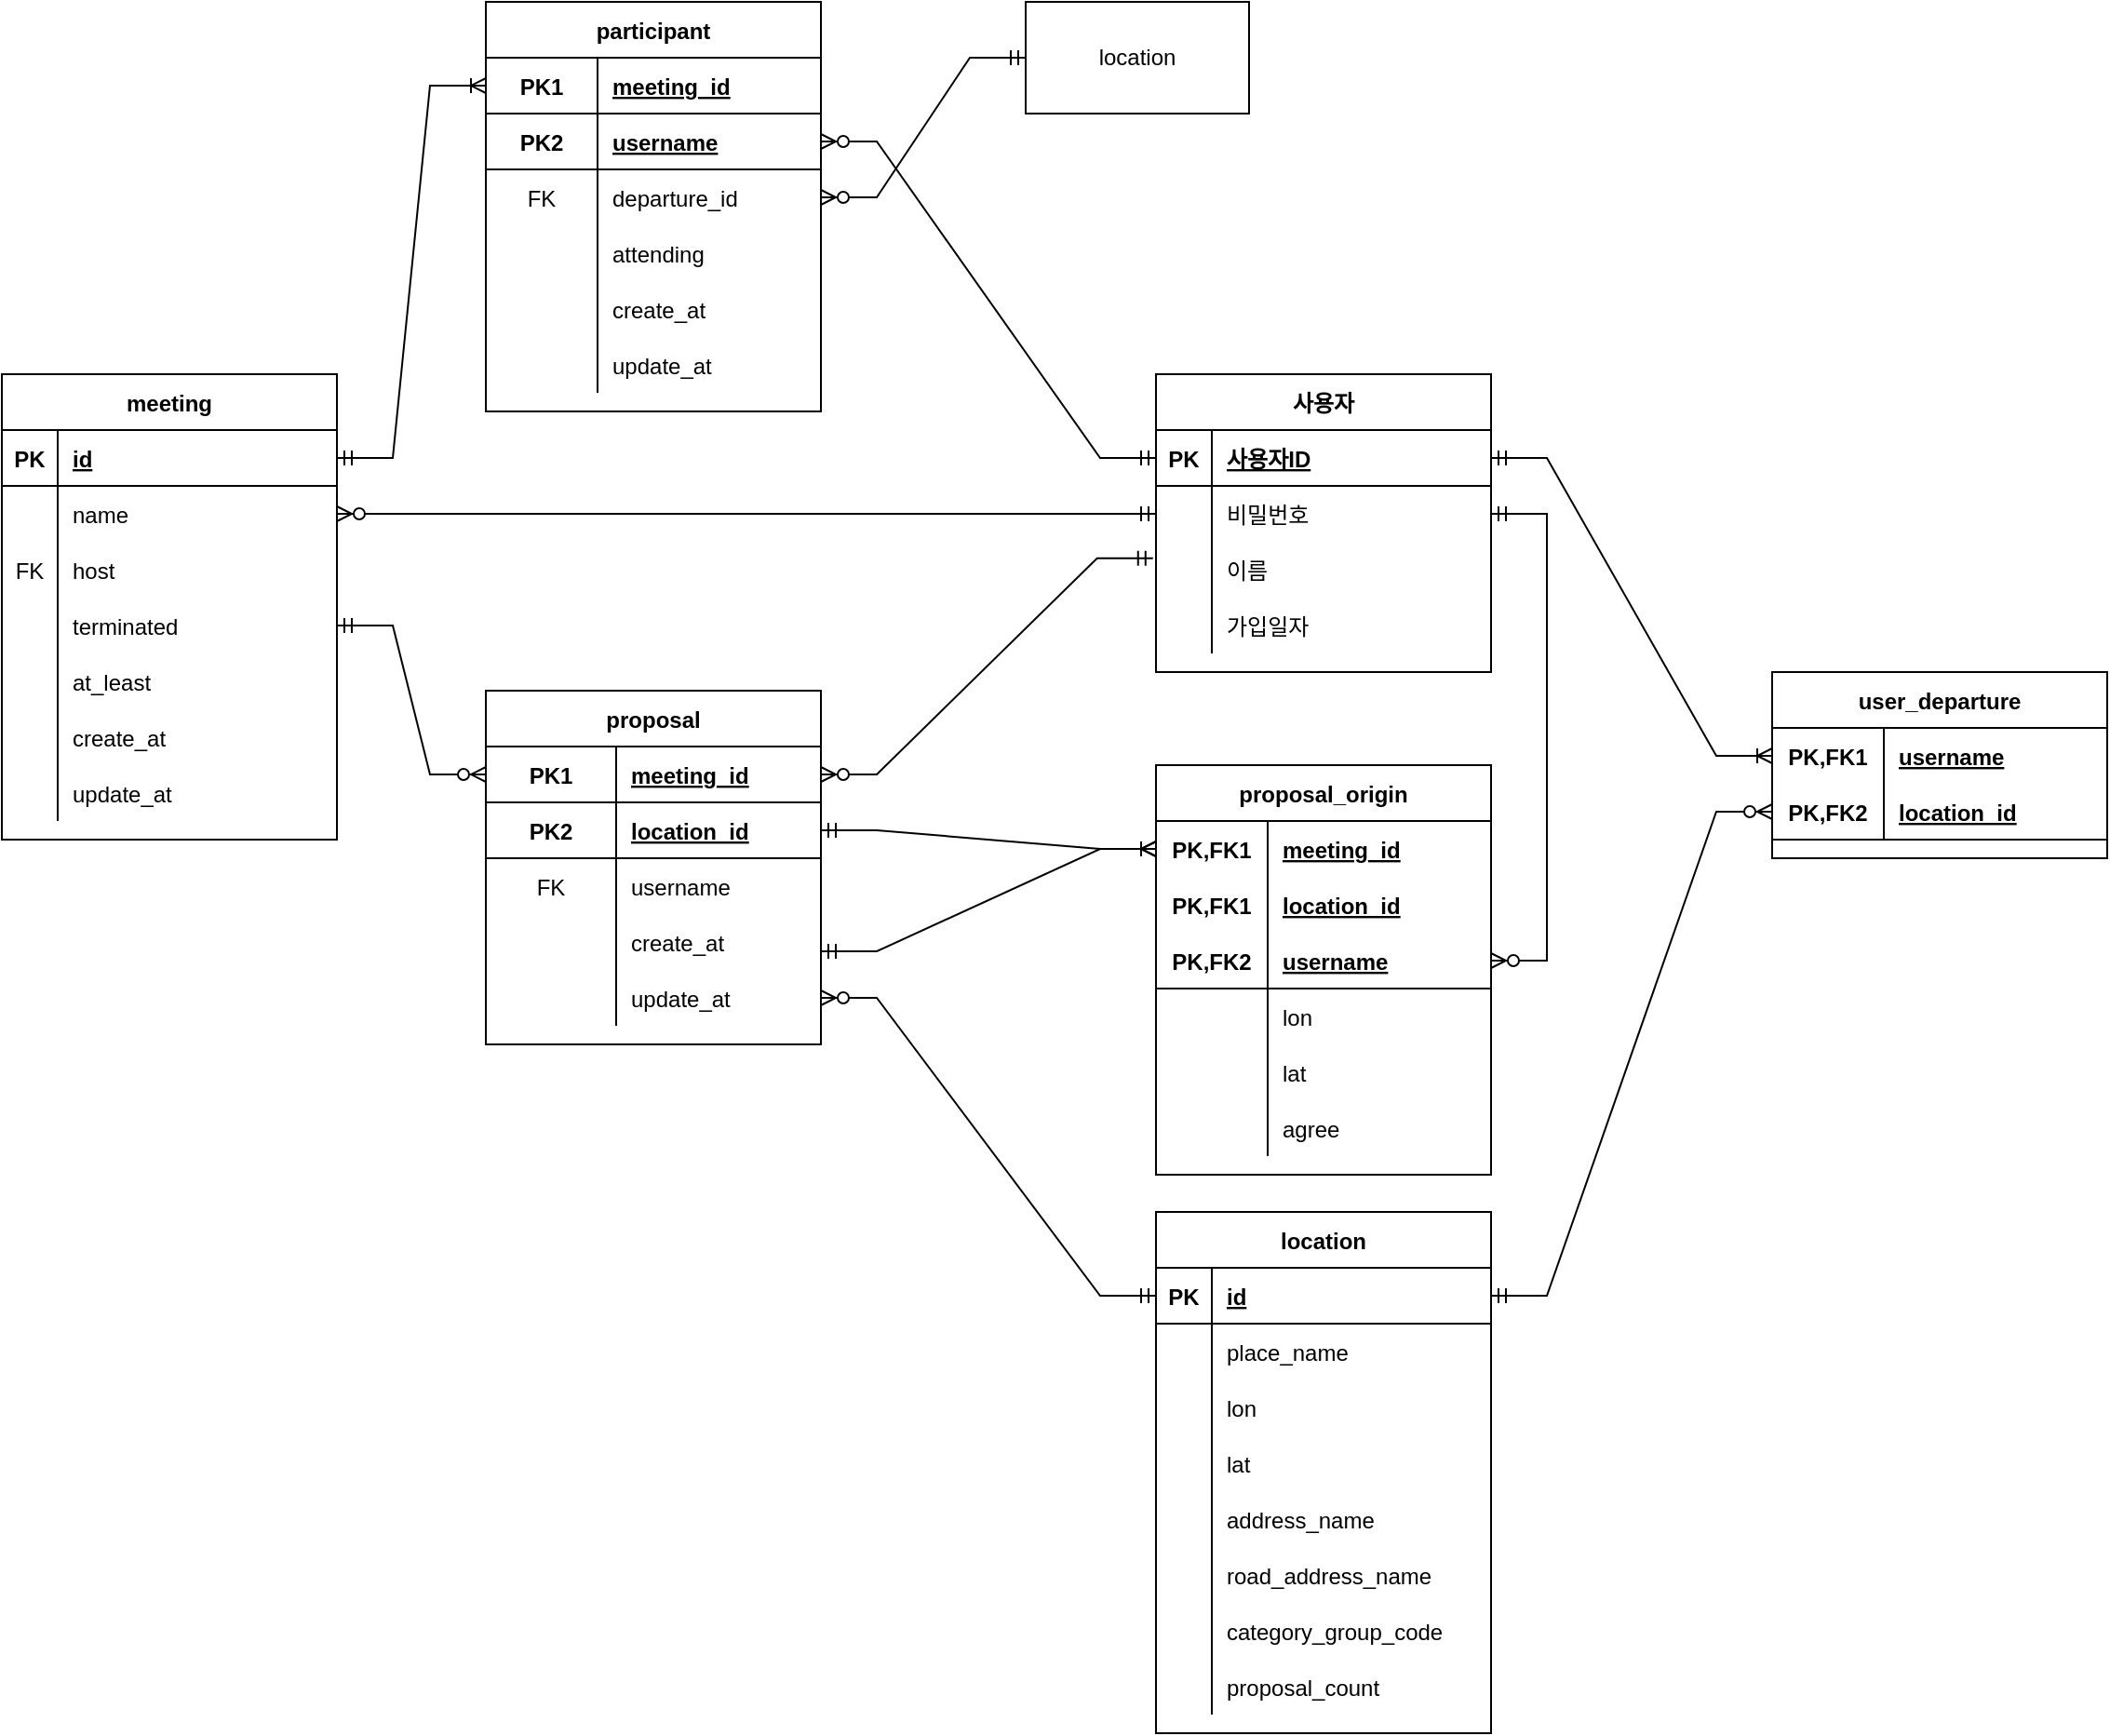 <mxfile version="16.5.6" type="device"><diagram id="an6seOSO3NZaskOPtIO9" name="Page-1"><mxGraphModel dx="566" dy="890" grid="1" gridSize="10" guides="1" tooltips="1" connect="1" arrows="1" fold="1" page="1" pageScale="1" pageWidth="827" pageHeight="1169" math="0" shadow="0"><root><mxCell id="0"/><mxCell id="1" parent="0"/><mxCell id="ISwX3ju7IgSm2Zj2XK9--17" value="meeting" style="shape=table;startSize=30;container=1;collapsible=1;childLayout=tableLayout;fixedRows=1;rowLines=0;fontStyle=1;align=center;resizeLast=1;" parent="1" vertex="1"><mxGeometry x="290" y="254" width="180" height="250" as="geometry"/></mxCell><mxCell id="ISwX3ju7IgSm2Zj2XK9--18" value="" style="shape=partialRectangle;collapsible=0;dropTarget=0;pointerEvents=0;fillColor=none;top=0;left=0;bottom=1;right=0;points=[[0,0.5],[1,0.5]];portConstraint=eastwest;" parent="ISwX3ju7IgSm2Zj2XK9--17" vertex="1"><mxGeometry y="30" width="180" height="30" as="geometry"/></mxCell><mxCell id="ISwX3ju7IgSm2Zj2XK9--19" value="PK" style="shape=partialRectangle;connectable=0;fillColor=none;top=0;left=0;bottom=0;right=0;fontStyle=1;overflow=hidden;" parent="ISwX3ju7IgSm2Zj2XK9--18" vertex="1"><mxGeometry width="30" height="30" as="geometry"><mxRectangle width="30" height="30" as="alternateBounds"/></mxGeometry></mxCell><mxCell id="ISwX3ju7IgSm2Zj2XK9--20" value="id" style="shape=partialRectangle;connectable=0;fillColor=none;top=0;left=0;bottom=0;right=0;align=left;spacingLeft=6;fontStyle=5;overflow=hidden;" parent="ISwX3ju7IgSm2Zj2XK9--18" vertex="1"><mxGeometry x="30" width="150" height="30" as="geometry"><mxRectangle width="150" height="30" as="alternateBounds"/></mxGeometry></mxCell><mxCell id="ISwX3ju7IgSm2Zj2XK9--21" value="" style="shape=partialRectangle;collapsible=0;dropTarget=0;pointerEvents=0;fillColor=none;top=0;left=0;bottom=0;right=0;points=[[0,0.5],[1,0.5]];portConstraint=eastwest;" parent="ISwX3ju7IgSm2Zj2XK9--17" vertex="1"><mxGeometry y="60" width="180" height="30" as="geometry"/></mxCell><mxCell id="ISwX3ju7IgSm2Zj2XK9--22" value="" style="shape=partialRectangle;connectable=0;fillColor=none;top=0;left=0;bottom=0;right=0;editable=1;overflow=hidden;" parent="ISwX3ju7IgSm2Zj2XK9--21" vertex="1"><mxGeometry width="30" height="30" as="geometry"><mxRectangle width="30" height="30" as="alternateBounds"/></mxGeometry></mxCell><mxCell id="ISwX3ju7IgSm2Zj2XK9--23" value="name" style="shape=partialRectangle;connectable=0;fillColor=none;top=0;left=0;bottom=0;right=0;align=left;spacingLeft=6;overflow=hidden;" parent="ISwX3ju7IgSm2Zj2XK9--21" vertex="1"><mxGeometry x="30" width="150" height="30" as="geometry"><mxRectangle width="150" height="30" as="alternateBounds"/></mxGeometry></mxCell><mxCell id="ISwX3ju7IgSm2Zj2XK9--24" value="" style="shape=partialRectangle;collapsible=0;dropTarget=0;pointerEvents=0;fillColor=none;top=0;left=0;bottom=0;right=0;points=[[0,0.5],[1,0.5]];portConstraint=eastwest;" parent="ISwX3ju7IgSm2Zj2XK9--17" vertex="1"><mxGeometry y="90" width="180" height="30" as="geometry"/></mxCell><mxCell id="ISwX3ju7IgSm2Zj2XK9--25" value="FK" style="shape=partialRectangle;connectable=0;fillColor=none;top=0;left=0;bottom=0;right=0;editable=1;overflow=hidden;" parent="ISwX3ju7IgSm2Zj2XK9--24" vertex="1"><mxGeometry width="30" height="30" as="geometry"><mxRectangle width="30" height="30" as="alternateBounds"/></mxGeometry></mxCell><mxCell id="ISwX3ju7IgSm2Zj2XK9--26" value="host" style="shape=partialRectangle;connectable=0;fillColor=none;top=0;left=0;bottom=0;right=0;align=left;spacingLeft=6;overflow=hidden;" parent="ISwX3ju7IgSm2Zj2XK9--24" vertex="1"><mxGeometry x="30" width="150" height="30" as="geometry"><mxRectangle width="150" height="30" as="alternateBounds"/></mxGeometry></mxCell><mxCell id="ISwX3ju7IgSm2Zj2XK9--30" style="shape=partialRectangle;collapsible=0;dropTarget=0;pointerEvents=0;fillColor=none;top=0;left=0;bottom=0;right=0;points=[[0,0.5],[1,0.5]];portConstraint=eastwest;" parent="ISwX3ju7IgSm2Zj2XK9--17" vertex="1"><mxGeometry y="120" width="180" height="30" as="geometry"/></mxCell><mxCell id="ISwX3ju7IgSm2Zj2XK9--31" style="shape=partialRectangle;connectable=0;fillColor=none;top=0;left=0;bottom=0;right=0;editable=1;overflow=hidden;" parent="ISwX3ju7IgSm2Zj2XK9--30" vertex="1"><mxGeometry width="30" height="30" as="geometry"><mxRectangle width="30" height="30" as="alternateBounds"/></mxGeometry></mxCell><mxCell id="ISwX3ju7IgSm2Zj2XK9--32" value="terminated" style="shape=partialRectangle;connectable=0;fillColor=none;top=0;left=0;bottom=0;right=0;align=left;spacingLeft=6;overflow=hidden;" parent="ISwX3ju7IgSm2Zj2XK9--30" vertex="1"><mxGeometry x="30" width="150" height="30" as="geometry"><mxRectangle width="150" height="30" as="alternateBounds"/></mxGeometry></mxCell><mxCell id="BJcAVS9deMvkU7iIPorZ-7" style="shape=partialRectangle;collapsible=0;dropTarget=0;pointerEvents=0;fillColor=none;top=0;left=0;bottom=0;right=0;points=[[0,0.5],[1,0.5]];portConstraint=eastwest;" parent="ISwX3ju7IgSm2Zj2XK9--17" vertex="1"><mxGeometry y="150" width="180" height="30" as="geometry"/></mxCell><mxCell id="BJcAVS9deMvkU7iIPorZ-8" style="shape=partialRectangle;connectable=0;fillColor=none;top=0;left=0;bottom=0;right=0;editable=1;overflow=hidden;" parent="BJcAVS9deMvkU7iIPorZ-7" vertex="1"><mxGeometry width="30" height="30" as="geometry"><mxRectangle width="30" height="30" as="alternateBounds"/></mxGeometry></mxCell><mxCell id="BJcAVS9deMvkU7iIPorZ-9" value="at_least" style="shape=partialRectangle;connectable=0;fillColor=none;top=0;left=0;bottom=0;right=0;align=left;spacingLeft=6;overflow=hidden;" parent="BJcAVS9deMvkU7iIPorZ-7" vertex="1"><mxGeometry x="30" width="150" height="30" as="geometry"><mxRectangle width="150" height="30" as="alternateBounds"/></mxGeometry></mxCell><mxCell id="BJcAVS9deMvkU7iIPorZ-10" style="shape=partialRectangle;collapsible=0;dropTarget=0;pointerEvents=0;fillColor=none;top=0;left=0;bottom=0;right=0;points=[[0,0.5],[1,0.5]];portConstraint=eastwest;" parent="ISwX3ju7IgSm2Zj2XK9--17" vertex="1"><mxGeometry y="180" width="180" height="30" as="geometry"/></mxCell><mxCell id="BJcAVS9deMvkU7iIPorZ-11" style="shape=partialRectangle;connectable=0;fillColor=none;top=0;left=0;bottom=0;right=0;editable=1;overflow=hidden;" parent="BJcAVS9deMvkU7iIPorZ-10" vertex="1"><mxGeometry width="30" height="30" as="geometry"><mxRectangle width="30" height="30" as="alternateBounds"/></mxGeometry></mxCell><mxCell id="BJcAVS9deMvkU7iIPorZ-12" value="create_at" style="shape=partialRectangle;connectable=0;fillColor=none;top=0;left=0;bottom=0;right=0;align=left;spacingLeft=6;overflow=hidden;" parent="BJcAVS9deMvkU7iIPorZ-10" vertex="1"><mxGeometry x="30" width="150" height="30" as="geometry"><mxRectangle width="150" height="30" as="alternateBounds"/></mxGeometry></mxCell><mxCell id="ISwX3ju7IgSm2Zj2XK9--27" value="" style="shape=partialRectangle;collapsible=0;dropTarget=0;pointerEvents=0;fillColor=none;top=0;left=0;bottom=0;right=0;points=[[0,0.5],[1,0.5]];portConstraint=eastwest;" parent="ISwX3ju7IgSm2Zj2XK9--17" vertex="1"><mxGeometry y="210" width="180" height="30" as="geometry"/></mxCell><mxCell id="ISwX3ju7IgSm2Zj2XK9--28" value="" style="shape=partialRectangle;connectable=0;fillColor=none;top=0;left=0;bottom=0;right=0;editable=1;overflow=hidden;" parent="ISwX3ju7IgSm2Zj2XK9--27" vertex="1"><mxGeometry width="30" height="30" as="geometry"><mxRectangle width="30" height="30" as="alternateBounds"/></mxGeometry></mxCell><mxCell id="ISwX3ju7IgSm2Zj2XK9--29" value="update_at" style="shape=partialRectangle;connectable=0;fillColor=none;top=0;left=0;bottom=0;right=0;align=left;spacingLeft=6;overflow=hidden;" parent="ISwX3ju7IgSm2Zj2XK9--27" vertex="1"><mxGeometry x="30" width="150" height="30" as="geometry"><mxRectangle width="150" height="30" as="alternateBounds"/></mxGeometry></mxCell><mxCell id="ISwX3ju7IgSm2Zj2XK9--33" value="사용자" style="shape=table;startSize=30;container=1;collapsible=1;childLayout=tableLayout;fixedRows=1;rowLines=0;fontStyle=1;align=center;resizeLast=1;" parent="1" vertex="1"><mxGeometry x="910" y="254" width="180" height="160" as="geometry"/></mxCell><mxCell id="ISwX3ju7IgSm2Zj2XK9--34" value="" style="shape=partialRectangle;collapsible=0;dropTarget=0;pointerEvents=0;fillColor=none;top=0;left=0;bottom=1;right=0;points=[[0,0.5],[1,0.5]];portConstraint=eastwest;" parent="ISwX3ju7IgSm2Zj2XK9--33" vertex="1"><mxGeometry y="30" width="180" height="30" as="geometry"/></mxCell><mxCell id="ISwX3ju7IgSm2Zj2XK9--35" value="PK" style="shape=partialRectangle;connectable=0;fillColor=none;top=0;left=0;bottom=0;right=0;fontStyle=1;overflow=hidden;" parent="ISwX3ju7IgSm2Zj2XK9--34" vertex="1"><mxGeometry width="30" height="30" as="geometry"><mxRectangle width="30" height="30" as="alternateBounds"/></mxGeometry></mxCell><mxCell id="ISwX3ju7IgSm2Zj2XK9--36" value="사용자ID" style="shape=partialRectangle;connectable=0;fillColor=none;top=0;left=0;bottom=0;right=0;align=left;spacingLeft=6;fontStyle=5;overflow=hidden;" parent="ISwX3ju7IgSm2Zj2XK9--34" vertex="1"><mxGeometry x="30" width="150" height="30" as="geometry"><mxRectangle width="150" height="30" as="alternateBounds"/></mxGeometry></mxCell><mxCell id="ISwX3ju7IgSm2Zj2XK9--37" value="" style="shape=partialRectangle;collapsible=0;dropTarget=0;pointerEvents=0;fillColor=none;top=0;left=0;bottom=0;right=0;points=[[0,0.5],[1,0.5]];portConstraint=eastwest;" parent="ISwX3ju7IgSm2Zj2XK9--33" vertex="1"><mxGeometry y="60" width="180" height="30" as="geometry"/></mxCell><mxCell id="ISwX3ju7IgSm2Zj2XK9--38" value="" style="shape=partialRectangle;connectable=0;fillColor=none;top=0;left=0;bottom=0;right=0;editable=1;overflow=hidden;" parent="ISwX3ju7IgSm2Zj2XK9--37" vertex="1"><mxGeometry width="30" height="30" as="geometry"><mxRectangle width="30" height="30" as="alternateBounds"/></mxGeometry></mxCell><mxCell id="ISwX3ju7IgSm2Zj2XK9--39" value="비밀번호" style="shape=partialRectangle;connectable=0;fillColor=none;top=0;left=0;bottom=0;right=0;align=left;spacingLeft=6;overflow=hidden;" parent="ISwX3ju7IgSm2Zj2XK9--37" vertex="1"><mxGeometry x="30" width="150" height="30" as="geometry"><mxRectangle width="150" height="30" as="alternateBounds"/></mxGeometry></mxCell><mxCell id="ISwX3ju7IgSm2Zj2XK9--40" value="" style="shape=partialRectangle;collapsible=0;dropTarget=0;pointerEvents=0;fillColor=none;top=0;left=0;bottom=0;right=0;points=[[0,0.5],[1,0.5]];portConstraint=eastwest;" parent="ISwX3ju7IgSm2Zj2XK9--33" vertex="1"><mxGeometry y="90" width="180" height="30" as="geometry"/></mxCell><mxCell id="ISwX3ju7IgSm2Zj2XK9--41" value="" style="shape=partialRectangle;connectable=0;fillColor=none;top=0;left=0;bottom=0;right=0;editable=1;overflow=hidden;" parent="ISwX3ju7IgSm2Zj2XK9--40" vertex="1"><mxGeometry width="30" height="30" as="geometry"><mxRectangle width="30" height="30" as="alternateBounds"/></mxGeometry></mxCell><mxCell id="ISwX3ju7IgSm2Zj2XK9--42" value="이름" style="shape=partialRectangle;connectable=0;fillColor=none;top=0;left=0;bottom=0;right=0;align=left;spacingLeft=6;overflow=hidden;" parent="ISwX3ju7IgSm2Zj2XK9--40" vertex="1"><mxGeometry x="30" width="150" height="30" as="geometry"><mxRectangle width="150" height="30" as="alternateBounds"/></mxGeometry></mxCell><mxCell id="ISwX3ju7IgSm2Zj2XK9--43" value="" style="shape=partialRectangle;collapsible=0;dropTarget=0;pointerEvents=0;fillColor=none;top=0;left=0;bottom=0;right=0;points=[[0,0.5],[1,0.5]];portConstraint=eastwest;" parent="ISwX3ju7IgSm2Zj2XK9--33" vertex="1"><mxGeometry y="120" width="180" height="30" as="geometry"/></mxCell><mxCell id="ISwX3ju7IgSm2Zj2XK9--44" value="" style="shape=partialRectangle;connectable=0;fillColor=none;top=0;left=0;bottom=0;right=0;editable=1;overflow=hidden;" parent="ISwX3ju7IgSm2Zj2XK9--43" vertex="1"><mxGeometry width="30" height="30" as="geometry"><mxRectangle width="30" height="30" as="alternateBounds"/></mxGeometry></mxCell><mxCell id="ISwX3ju7IgSm2Zj2XK9--45" value="가입일자" style="shape=partialRectangle;connectable=0;fillColor=none;top=0;left=0;bottom=0;right=0;align=left;spacingLeft=6;overflow=hidden;" parent="ISwX3ju7IgSm2Zj2XK9--43" vertex="1"><mxGeometry x="30" width="150" height="30" as="geometry"><mxRectangle width="150" height="30" as="alternateBounds"/></mxGeometry></mxCell><mxCell id="ISwX3ju7IgSm2Zj2XK9--49" value="" style="edgeStyle=entityRelationEdgeStyle;fontSize=12;html=1;endArrow=ERzeroToMany;startArrow=ERmandOne;rounded=0;exitX=0;exitY=0.5;exitDx=0;exitDy=0;entryX=1;entryY=0.5;entryDx=0;entryDy=0;" parent="1" source="ISwX3ju7IgSm2Zj2XK9--37" target="ISwX3ju7IgSm2Zj2XK9--21" edge="1"><mxGeometry width="100" height="100" relative="1" as="geometry"><mxPoint x="570" y="404" as="sourcePoint"/><mxPoint x="670" y="304" as="targetPoint"/></mxGeometry></mxCell><mxCell id="ISwX3ju7IgSm2Zj2XK9--50" value="participant" style="shape=table;startSize=30;container=1;collapsible=1;childLayout=tableLayout;fixedRows=1;rowLines=0;fontStyle=1;align=center;resizeLast=1;" parent="1" vertex="1"><mxGeometry x="550" y="54" width="180" height="220" as="geometry"><mxRectangle x="360" y="240" width="60" height="30" as="alternateBounds"/></mxGeometry></mxCell><mxCell id="ISwX3ju7IgSm2Zj2XK9--51" value="" style="shape=partialRectangle;collapsible=0;dropTarget=0;pointerEvents=0;fillColor=none;top=0;left=0;bottom=1;right=0;points=[[0,0.5],[1,0.5]];portConstraint=eastwest;" parent="ISwX3ju7IgSm2Zj2XK9--50" vertex="1"><mxGeometry y="30" width="180" height="30" as="geometry"/></mxCell><mxCell id="ISwX3ju7IgSm2Zj2XK9--52" value="PK1" style="shape=partialRectangle;connectable=0;fillColor=none;top=0;left=0;bottom=0;right=0;fontStyle=1;overflow=hidden;" parent="ISwX3ju7IgSm2Zj2XK9--51" vertex="1"><mxGeometry width="60" height="30" as="geometry"><mxRectangle width="60" height="30" as="alternateBounds"/></mxGeometry></mxCell><mxCell id="ISwX3ju7IgSm2Zj2XK9--53" value="meeting_id" style="shape=partialRectangle;connectable=0;fillColor=none;top=0;left=0;bottom=0;right=0;align=left;spacingLeft=6;fontStyle=5;overflow=hidden;" parent="ISwX3ju7IgSm2Zj2XK9--51" vertex="1"><mxGeometry x="60" width="120" height="30" as="geometry"><mxRectangle width="120" height="30" as="alternateBounds"/></mxGeometry></mxCell><mxCell id="KkS5wuZP1wavypZBDYgF-1" style="shape=partialRectangle;collapsible=0;dropTarget=0;pointerEvents=0;fillColor=none;top=0;left=0;bottom=1;right=0;points=[[0,0.5],[1,0.5]];portConstraint=eastwest;" vertex="1" parent="ISwX3ju7IgSm2Zj2XK9--50"><mxGeometry y="60" width="180" height="30" as="geometry"/></mxCell><mxCell id="KkS5wuZP1wavypZBDYgF-2" value="PK2" style="shape=partialRectangle;connectable=0;fillColor=none;top=0;left=0;bottom=0;right=0;fontStyle=1;overflow=hidden;" vertex="1" parent="KkS5wuZP1wavypZBDYgF-1"><mxGeometry width="60" height="30" as="geometry"><mxRectangle width="60" height="30" as="alternateBounds"/></mxGeometry></mxCell><mxCell id="KkS5wuZP1wavypZBDYgF-3" value="username" style="shape=partialRectangle;connectable=0;fillColor=none;top=0;left=0;bottom=0;right=0;align=left;spacingLeft=6;fontStyle=5;overflow=hidden;" vertex="1" parent="KkS5wuZP1wavypZBDYgF-1"><mxGeometry x="60" width="120" height="30" as="geometry"><mxRectangle width="120" height="30" as="alternateBounds"/></mxGeometry></mxCell><mxCell id="ISwX3ju7IgSm2Zj2XK9--60" value="" style="shape=partialRectangle;collapsible=0;dropTarget=0;pointerEvents=0;fillColor=none;top=0;left=0;bottom=0;right=0;points=[[0,0.5],[1,0.5]];portConstraint=eastwest;" parent="ISwX3ju7IgSm2Zj2XK9--50" vertex="1"><mxGeometry y="90" width="180" height="30" as="geometry"/></mxCell><mxCell id="ISwX3ju7IgSm2Zj2XK9--61" value="FK" style="shape=partialRectangle;connectable=0;fillColor=none;top=0;left=0;bottom=0;right=0;editable=1;overflow=hidden;" parent="ISwX3ju7IgSm2Zj2XK9--60" vertex="1"><mxGeometry width="60" height="30" as="geometry"><mxRectangle width="60" height="30" as="alternateBounds"/></mxGeometry></mxCell><mxCell id="ISwX3ju7IgSm2Zj2XK9--62" value="departure_id" style="shape=partialRectangle;connectable=0;fillColor=none;top=0;left=0;bottom=0;right=0;align=left;spacingLeft=6;overflow=hidden;" parent="ISwX3ju7IgSm2Zj2XK9--60" vertex="1"><mxGeometry x="60" width="120" height="30" as="geometry"><mxRectangle width="120" height="30" as="alternateBounds"/></mxGeometry></mxCell><mxCell id="ISwX3ju7IgSm2Zj2XK9--66" style="shape=partialRectangle;collapsible=0;dropTarget=0;pointerEvents=0;fillColor=none;top=0;left=0;bottom=0;right=0;points=[[0,0.5],[1,0.5]];portConstraint=eastwest;" parent="ISwX3ju7IgSm2Zj2XK9--50" vertex="1"><mxGeometry y="120" width="180" height="30" as="geometry"/></mxCell><mxCell id="ISwX3ju7IgSm2Zj2XK9--67" style="shape=partialRectangle;connectable=0;fillColor=none;top=0;left=0;bottom=0;right=0;editable=1;overflow=hidden;" parent="ISwX3ju7IgSm2Zj2XK9--66" vertex="1"><mxGeometry width="60" height="30" as="geometry"><mxRectangle width="60" height="30" as="alternateBounds"/></mxGeometry></mxCell><mxCell id="ISwX3ju7IgSm2Zj2XK9--68" value="attending" style="shape=partialRectangle;connectable=0;fillColor=none;top=0;left=0;bottom=0;right=0;align=left;spacingLeft=6;overflow=hidden;" parent="ISwX3ju7IgSm2Zj2XK9--66" vertex="1"><mxGeometry x="60" width="120" height="30" as="geometry"><mxRectangle width="120" height="30" as="alternateBounds"/></mxGeometry></mxCell><mxCell id="ISwX3ju7IgSm2Zj2XK9--69" style="shape=partialRectangle;collapsible=0;dropTarget=0;pointerEvents=0;fillColor=none;top=0;left=0;bottom=0;right=0;points=[[0,0.5],[1,0.5]];portConstraint=eastwest;" parent="ISwX3ju7IgSm2Zj2XK9--50" vertex="1"><mxGeometry y="150" width="180" height="30" as="geometry"/></mxCell><mxCell id="ISwX3ju7IgSm2Zj2XK9--70" style="shape=partialRectangle;connectable=0;fillColor=none;top=0;left=0;bottom=0;right=0;editable=1;overflow=hidden;" parent="ISwX3ju7IgSm2Zj2XK9--69" vertex="1"><mxGeometry width="60" height="30" as="geometry"><mxRectangle width="60" height="30" as="alternateBounds"/></mxGeometry></mxCell><mxCell id="ISwX3ju7IgSm2Zj2XK9--71" value="create_at" style="shape=partialRectangle;connectable=0;fillColor=none;top=0;left=0;bottom=0;right=0;align=left;spacingLeft=6;overflow=hidden;" parent="ISwX3ju7IgSm2Zj2XK9--69" vertex="1"><mxGeometry x="60" width="120" height="30" as="geometry"><mxRectangle width="120" height="30" as="alternateBounds"/></mxGeometry></mxCell><mxCell id="KkS5wuZP1wavypZBDYgF-4" style="shape=partialRectangle;collapsible=0;dropTarget=0;pointerEvents=0;fillColor=none;top=0;left=0;bottom=0;right=0;points=[[0,0.5],[1,0.5]];portConstraint=eastwest;" vertex="1" parent="ISwX3ju7IgSm2Zj2XK9--50"><mxGeometry y="180" width="180" height="30" as="geometry"/></mxCell><mxCell id="KkS5wuZP1wavypZBDYgF-5" style="shape=partialRectangle;connectable=0;fillColor=none;top=0;left=0;bottom=0;right=0;editable=1;overflow=hidden;" vertex="1" parent="KkS5wuZP1wavypZBDYgF-4"><mxGeometry width="60" height="30" as="geometry"><mxRectangle width="60" height="30" as="alternateBounds"/></mxGeometry></mxCell><mxCell id="KkS5wuZP1wavypZBDYgF-6" value="update_at" style="shape=partialRectangle;connectable=0;fillColor=none;top=0;left=0;bottom=0;right=0;align=left;spacingLeft=6;overflow=hidden;" vertex="1" parent="KkS5wuZP1wavypZBDYgF-4"><mxGeometry x="60" width="120" height="30" as="geometry"><mxRectangle width="120" height="30" as="alternateBounds"/></mxGeometry></mxCell><mxCell id="ISwX3ju7IgSm2Zj2XK9--63" value="" style="edgeStyle=entityRelationEdgeStyle;fontSize=12;html=1;endArrow=ERzeroToMany;startArrow=ERmandOne;rounded=0;exitX=0;exitY=0.5;exitDx=0;exitDy=0;" parent="1" source="ISwX3ju7IgSm2Zj2XK9--34" target="KkS5wuZP1wavypZBDYgF-1" edge="1"><mxGeometry width="100" height="100" relative="1" as="geometry"><mxPoint x="550" y="294" as="sourcePoint"/><mxPoint x="650" y="194" as="targetPoint"/></mxGeometry></mxCell><mxCell id="ISwX3ju7IgSm2Zj2XK9--65" value="" style="edgeStyle=entityRelationEdgeStyle;fontSize=12;html=1;endArrow=ERoneToMany;startArrow=ERmandOne;rounded=0;exitX=1;exitY=0.5;exitDx=0;exitDy=0;" parent="1" source="ISwX3ju7IgSm2Zj2XK9--18" target="ISwX3ju7IgSm2Zj2XK9--51" edge="1"><mxGeometry width="100" height="100" relative="1" as="geometry"><mxPoint x="400" y="244" as="sourcePoint"/><mxPoint x="650" y="194" as="targetPoint"/></mxGeometry></mxCell><mxCell id="ISwX3ju7IgSm2Zj2XK9--98" value="user_departure" style="shape=table;startSize=30;container=1;collapsible=1;childLayout=tableLayout;fixedRows=1;rowLines=0;fontStyle=1;align=center;resizeLast=1;" parent="1" vertex="1"><mxGeometry x="1241" y="414" width="180" height="100" as="geometry"/></mxCell><mxCell id="ISwX3ju7IgSm2Zj2XK9--99" value="" style="shape=partialRectangle;collapsible=0;dropTarget=0;pointerEvents=0;fillColor=none;top=0;left=0;bottom=0;right=0;points=[[0,0.5],[1,0.5]];portConstraint=eastwest;" parent="ISwX3ju7IgSm2Zj2XK9--98" vertex="1"><mxGeometry y="30" width="180" height="30" as="geometry"/></mxCell><mxCell id="ISwX3ju7IgSm2Zj2XK9--100" value="PK,FK1" style="shape=partialRectangle;connectable=0;fillColor=none;top=0;left=0;bottom=0;right=0;fontStyle=1;overflow=hidden;" parent="ISwX3ju7IgSm2Zj2XK9--99" vertex="1"><mxGeometry width="60" height="30" as="geometry"><mxRectangle width="60" height="30" as="alternateBounds"/></mxGeometry></mxCell><mxCell id="ISwX3ju7IgSm2Zj2XK9--101" value="username" style="shape=partialRectangle;connectable=0;fillColor=none;top=0;left=0;bottom=0;right=0;align=left;spacingLeft=6;fontStyle=5;overflow=hidden;" parent="ISwX3ju7IgSm2Zj2XK9--99" vertex="1"><mxGeometry x="60" width="120" height="30" as="geometry"><mxRectangle width="120" height="30" as="alternateBounds"/></mxGeometry></mxCell><mxCell id="ISwX3ju7IgSm2Zj2XK9--102" value="" style="shape=partialRectangle;collapsible=0;dropTarget=0;pointerEvents=0;fillColor=none;top=0;left=0;bottom=1;right=0;points=[[0,0.5],[1,0.5]];portConstraint=eastwest;" parent="ISwX3ju7IgSm2Zj2XK9--98" vertex="1"><mxGeometry y="60" width="180" height="30" as="geometry"/></mxCell><mxCell id="ISwX3ju7IgSm2Zj2XK9--103" value="PK,FK2" style="shape=partialRectangle;connectable=0;fillColor=none;top=0;left=0;bottom=0;right=0;fontStyle=1;overflow=hidden;" parent="ISwX3ju7IgSm2Zj2XK9--102" vertex="1"><mxGeometry width="60" height="30" as="geometry"><mxRectangle width="60" height="30" as="alternateBounds"/></mxGeometry></mxCell><mxCell id="ISwX3ju7IgSm2Zj2XK9--104" value="location_id" style="shape=partialRectangle;connectable=0;fillColor=none;top=0;left=0;bottom=0;right=0;align=left;spacingLeft=6;fontStyle=5;overflow=hidden;" parent="ISwX3ju7IgSm2Zj2XK9--102" vertex="1"><mxGeometry x="60" width="120" height="30" as="geometry"><mxRectangle width="120" height="30" as="alternateBounds"/></mxGeometry></mxCell><mxCell id="ISwX3ju7IgSm2Zj2XK9--111" value="" style="edgeStyle=entityRelationEdgeStyle;fontSize=12;html=1;endArrow=ERoneToMany;startArrow=ERmandOne;rounded=0;" parent="1" source="ISwX3ju7IgSm2Zj2XK9--34" target="ISwX3ju7IgSm2Zj2XK9--99" edge="1"><mxGeometry width="100" height="100" relative="1" as="geometry"><mxPoint x="890" y="324" as="sourcePoint"/><mxPoint x="900" y="404" as="targetPoint"/></mxGeometry></mxCell><mxCell id="ISwX3ju7IgSm2Zj2XK9--112" value="location" style="shape=table;startSize=30;container=1;collapsible=1;childLayout=tableLayout;fixedRows=1;rowLines=0;fontStyle=1;align=center;resizeLast=1;" parent="1" vertex="1"><mxGeometry x="910" y="704" width="180" height="280" as="geometry"/></mxCell><mxCell id="ISwX3ju7IgSm2Zj2XK9--113" value="" style="shape=partialRectangle;collapsible=0;dropTarget=0;pointerEvents=0;fillColor=none;top=0;left=0;bottom=1;right=0;points=[[0,0.5],[1,0.5]];portConstraint=eastwest;" parent="ISwX3ju7IgSm2Zj2XK9--112" vertex="1"><mxGeometry y="30" width="180" height="30" as="geometry"/></mxCell><mxCell id="ISwX3ju7IgSm2Zj2XK9--114" value="PK" style="shape=partialRectangle;connectable=0;fillColor=none;top=0;left=0;bottom=0;right=0;fontStyle=1;overflow=hidden;" parent="ISwX3ju7IgSm2Zj2XK9--113" vertex="1"><mxGeometry width="30" height="30" as="geometry"><mxRectangle width="30" height="30" as="alternateBounds"/></mxGeometry></mxCell><mxCell id="ISwX3ju7IgSm2Zj2XK9--115" value="id" style="shape=partialRectangle;connectable=0;fillColor=none;top=0;left=0;bottom=0;right=0;align=left;spacingLeft=6;fontStyle=5;overflow=hidden;" parent="ISwX3ju7IgSm2Zj2XK9--113" vertex="1"><mxGeometry x="30" width="150" height="30" as="geometry"><mxRectangle width="150" height="30" as="alternateBounds"/></mxGeometry></mxCell><mxCell id="ISwX3ju7IgSm2Zj2XK9--116" value="" style="shape=partialRectangle;collapsible=0;dropTarget=0;pointerEvents=0;fillColor=none;top=0;left=0;bottom=0;right=0;points=[[0,0.5],[1,0.5]];portConstraint=eastwest;" parent="ISwX3ju7IgSm2Zj2XK9--112" vertex="1"><mxGeometry y="60" width="180" height="30" as="geometry"/></mxCell><mxCell id="ISwX3ju7IgSm2Zj2XK9--117" value="" style="shape=partialRectangle;connectable=0;fillColor=none;top=0;left=0;bottom=0;right=0;editable=1;overflow=hidden;" parent="ISwX3ju7IgSm2Zj2XK9--116" vertex="1"><mxGeometry width="30" height="30" as="geometry"><mxRectangle width="30" height="30" as="alternateBounds"/></mxGeometry></mxCell><mxCell id="ISwX3ju7IgSm2Zj2XK9--118" value="place_name" style="shape=partialRectangle;connectable=0;fillColor=none;top=0;left=0;bottom=0;right=0;align=left;spacingLeft=6;overflow=hidden;" parent="ISwX3ju7IgSm2Zj2XK9--116" vertex="1"><mxGeometry x="30" width="150" height="30" as="geometry"><mxRectangle width="150" height="30" as="alternateBounds"/></mxGeometry></mxCell><mxCell id="ISwX3ju7IgSm2Zj2XK9--134" style="shape=partialRectangle;collapsible=0;dropTarget=0;pointerEvents=0;fillColor=none;top=0;left=0;bottom=0;right=0;points=[[0,0.5],[1,0.5]];portConstraint=eastwest;" parent="ISwX3ju7IgSm2Zj2XK9--112" vertex="1"><mxGeometry y="90" width="180" height="30" as="geometry"/></mxCell><mxCell id="ISwX3ju7IgSm2Zj2XK9--135" style="shape=partialRectangle;connectable=0;fillColor=none;top=0;left=0;bottom=0;right=0;editable=1;overflow=hidden;" parent="ISwX3ju7IgSm2Zj2XK9--134" vertex="1"><mxGeometry width="30" height="30" as="geometry"><mxRectangle width="30" height="30" as="alternateBounds"/></mxGeometry></mxCell><mxCell id="ISwX3ju7IgSm2Zj2XK9--136" value="lon" style="shape=partialRectangle;connectable=0;fillColor=none;top=0;left=0;bottom=0;right=0;align=left;spacingLeft=6;overflow=hidden;" parent="ISwX3ju7IgSm2Zj2XK9--134" vertex="1"><mxGeometry x="30" width="150" height="30" as="geometry"><mxRectangle width="150" height="30" as="alternateBounds"/></mxGeometry></mxCell><mxCell id="ISwX3ju7IgSm2Zj2XK9--131" style="shape=partialRectangle;collapsible=0;dropTarget=0;pointerEvents=0;fillColor=none;top=0;left=0;bottom=0;right=0;points=[[0,0.5],[1,0.5]];portConstraint=eastwest;" parent="ISwX3ju7IgSm2Zj2XK9--112" vertex="1"><mxGeometry y="120" width="180" height="30" as="geometry"/></mxCell><mxCell id="ISwX3ju7IgSm2Zj2XK9--132" style="shape=partialRectangle;connectable=0;fillColor=none;top=0;left=0;bottom=0;right=0;editable=1;overflow=hidden;" parent="ISwX3ju7IgSm2Zj2XK9--131" vertex="1"><mxGeometry width="30" height="30" as="geometry"><mxRectangle width="30" height="30" as="alternateBounds"/></mxGeometry></mxCell><mxCell id="ISwX3ju7IgSm2Zj2XK9--133" value="lat" style="shape=partialRectangle;connectable=0;fillColor=none;top=0;left=0;bottom=0;right=0;align=left;spacingLeft=6;overflow=hidden;" parent="ISwX3ju7IgSm2Zj2XK9--131" vertex="1"><mxGeometry x="30" width="150" height="30" as="geometry"><mxRectangle width="150" height="30" as="alternateBounds"/></mxGeometry></mxCell><mxCell id="ISwX3ju7IgSm2Zj2XK9--128" style="shape=partialRectangle;collapsible=0;dropTarget=0;pointerEvents=0;fillColor=none;top=0;left=0;bottom=0;right=0;points=[[0,0.5],[1,0.5]];portConstraint=eastwest;" parent="ISwX3ju7IgSm2Zj2XK9--112" vertex="1"><mxGeometry y="150" width="180" height="30" as="geometry"/></mxCell><mxCell id="ISwX3ju7IgSm2Zj2XK9--129" style="shape=partialRectangle;connectable=0;fillColor=none;top=0;left=0;bottom=0;right=0;editable=1;overflow=hidden;" parent="ISwX3ju7IgSm2Zj2XK9--128" vertex="1"><mxGeometry width="30" height="30" as="geometry"><mxRectangle width="30" height="30" as="alternateBounds"/></mxGeometry></mxCell><mxCell id="ISwX3ju7IgSm2Zj2XK9--130" value="address_name" style="shape=partialRectangle;connectable=0;fillColor=none;top=0;left=0;bottom=0;right=0;align=left;spacingLeft=6;overflow=hidden;" parent="ISwX3ju7IgSm2Zj2XK9--128" vertex="1"><mxGeometry x="30" width="150" height="30" as="geometry"><mxRectangle width="150" height="30" as="alternateBounds"/></mxGeometry></mxCell><mxCell id="ISwX3ju7IgSm2Zj2XK9--125" style="shape=partialRectangle;collapsible=0;dropTarget=0;pointerEvents=0;fillColor=none;top=0;left=0;bottom=0;right=0;points=[[0,0.5],[1,0.5]];portConstraint=eastwest;" parent="ISwX3ju7IgSm2Zj2XK9--112" vertex="1"><mxGeometry y="180" width="180" height="30" as="geometry"/></mxCell><mxCell id="ISwX3ju7IgSm2Zj2XK9--126" style="shape=partialRectangle;connectable=0;fillColor=none;top=0;left=0;bottom=0;right=0;editable=1;overflow=hidden;" parent="ISwX3ju7IgSm2Zj2XK9--125" vertex="1"><mxGeometry width="30" height="30" as="geometry"><mxRectangle width="30" height="30" as="alternateBounds"/></mxGeometry></mxCell><mxCell id="ISwX3ju7IgSm2Zj2XK9--127" value="road_address_name" style="shape=partialRectangle;connectable=0;fillColor=none;top=0;left=0;bottom=0;right=0;align=left;spacingLeft=6;overflow=hidden;" parent="ISwX3ju7IgSm2Zj2XK9--125" vertex="1"><mxGeometry x="30" width="150" height="30" as="geometry"><mxRectangle width="150" height="30" as="alternateBounds"/></mxGeometry></mxCell><mxCell id="ISwX3ju7IgSm2Zj2XK9--119" value="" style="shape=partialRectangle;collapsible=0;dropTarget=0;pointerEvents=0;fillColor=none;top=0;left=0;bottom=0;right=0;points=[[0,0.5],[1,0.5]];portConstraint=eastwest;" parent="ISwX3ju7IgSm2Zj2XK9--112" vertex="1"><mxGeometry y="210" width="180" height="30" as="geometry"/></mxCell><mxCell id="ISwX3ju7IgSm2Zj2XK9--120" value="" style="shape=partialRectangle;connectable=0;fillColor=none;top=0;left=0;bottom=0;right=0;editable=1;overflow=hidden;" parent="ISwX3ju7IgSm2Zj2XK9--119" vertex="1"><mxGeometry width="30" height="30" as="geometry"><mxRectangle width="30" height="30" as="alternateBounds"/></mxGeometry></mxCell><mxCell id="ISwX3ju7IgSm2Zj2XK9--121" value="category_group_code" style="shape=partialRectangle;connectable=0;fillColor=none;top=0;left=0;bottom=0;right=0;align=left;spacingLeft=6;overflow=hidden;" parent="ISwX3ju7IgSm2Zj2XK9--119" vertex="1"><mxGeometry x="30" width="150" height="30" as="geometry"><mxRectangle width="150" height="30" as="alternateBounds"/></mxGeometry></mxCell><mxCell id="ISwX3ju7IgSm2Zj2XK9--122" value="" style="shape=partialRectangle;collapsible=0;dropTarget=0;pointerEvents=0;fillColor=none;top=0;left=0;bottom=0;right=0;points=[[0,0.5],[1,0.5]];portConstraint=eastwest;" parent="ISwX3ju7IgSm2Zj2XK9--112" vertex="1"><mxGeometry y="240" width="180" height="30" as="geometry"/></mxCell><mxCell id="ISwX3ju7IgSm2Zj2XK9--123" value="" style="shape=partialRectangle;connectable=0;fillColor=none;top=0;left=0;bottom=0;right=0;editable=1;overflow=hidden;" parent="ISwX3ju7IgSm2Zj2XK9--122" vertex="1"><mxGeometry width="30" height="30" as="geometry"><mxRectangle width="30" height="30" as="alternateBounds"/></mxGeometry></mxCell><mxCell id="ISwX3ju7IgSm2Zj2XK9--124" value="proposal_count" style="shape=partialRectangle;connectable=0;fillColor=none;top=0;left=0;bottom=0;right=0;align=left;spacingLeft=6;overflow=hidden;" parent="ISwX3ju7IgSm2Zj2XK9--122" vertex="1"><mxGeometry x="30" width="150" height="30" as="geometry"><mxRectangle width="150" height="30" as="alternateBounds"/></mxGeometry></mxCell><mxCell id="ISwX3ju7IgSm2Zj2XK9--206" value="" style="edgeStyle=entityRelationEdgeStyle;fontSize=12;html=1;endArrow=ERzeroToMany;startArrow=ERmandOne;rounded=0;entryX=0;entryY=0.5;entryDx=0;entryDy=0;exitX=1;exitY=0.5;exitDx=0;exitDy=0;" parent="1" source="ISwX3ju7IgSm2Zj2XK9--113" target="ISwX3ju7IgSm2Zj2XK9--102" edge="1"><mxGeometry width="100" height="100" relative="1" as="geometry"><mxPoint x="670" y="594" as="sourcePoint"/><mxPoint x="770" y="494" as="targetPoint"/></mxGeometry></mxCell><mxCell id="ISwX3ju7IgSm2Zj2XK9--243" value="proposal" style="shape=table;startSize=30;container=1;collapsible=1;childLayout=tableLayout;fixedRows=1;rowLines=0;fontStyle=1;align=center;resizeLast=1;" parent="1" vertex="1"><mxGeometry x="550" y="424" width="180" height="190" as="geometry"/></mxCell><mxCell id="ISwX3ju7IgSm2Zj2XK9--244" value="" style="shape=partialRectangle;collapsible=0;dropTarget=0;pointerEvents=0;fillColor=none;top=0;left=0;bottom=1;right=0;points=[[0,0.5],[1,0.5]];portConstraint=eastwest;" parent="ISwX3ju7IgSm2Zj2XK9--243" vertex="1"><mxGeometry y="30" width="180" height="30" as="geometry"/></mxCell><mxCell id="ISwX3ju7IgSm2Zj2XK9--245" value="PK1" style="shape=partialRectangle;connectable=0;fillColor=none;top=0;left=0;bottom=0;right=0;fontStyle=1;overflow=hidden;" parent="ISwX3ju7IgSm2Zj2XK9--244" vertex="1"><mxGeometry width="70" height="30" as="geometry"><mxRectangle width="70" height="30" as="alternateBounds"/></mxGeometry></mxCell><mxCell id="ISwX3ju7IgSm2Zj2XK9--246" value="meeting_id" style="shape=partialRectangle;connectable=0;fillColor=none;top=0;left=0;bottom=0;right=0;align=left;spacingLeft=6;fontStyle=5;overflow=hidden;" parent="ISwX3ju7IgSm2Zj2XK9--244" vertex="1"><mxGeometry x="70" width="110" height="30" as="geometry"><mxRectangle width="110" height="30" as="alternateBounds"/></mxGeometry></mxCell><mxCell id="T3y6aPy2XS1A-3XXNUN5-1" style="shape=partialRectangle;collapsible=0;dropTarget=0;pointerEvents=0;fillColor=none;top=0;left=0;bottom=1;right=0;points=[[0,0.5],[1,0.5]];portConstraint=eastwest;" parent="ISwX3ju7IgSm2Zj2XK9--243" vertex="1"><mxGeometry y="60" width="180" height="30" as="geometry"/></mxCell><mxCell id="T3y6aPy2XS1A-3XXNUN5-2" value="PK2" style="shape=partialRectangle;connectable=0;fillColor=none;top=0;left=0;bottom=0;right=0;fontStyle=1;overflow=hidden;" parent="T3y6aPy2XS1A-3XXNUN5-1" vertex="1"><mxGeometry width="70" height="30" as="geometry"><mxRectangle width="70" height="30" as="alternateBounds"/></mxGeometry></mxCell><mxCell id="T3y6aPy2XS1A-3XXNUN5-3" value="location_id" style="shape=partialRectangle;connectable=0;fillColor=none;top=0;left=0;bottom=0;right=0;align=left;spacingLeft=6;fontStyle=5;overflow=hidden;" parent="T3y6aPy2XS1A-3XXNUN5-1" vertex="1"><mxGeometry x="70" width="110" height="30" as="geometry"><mxRectangle width="110" height="30" as="alternateBounds"/></mxGeometry></mxCell><mxCell id="ISwX3ju7IgSm2Zj2XK9--253" value="" style="shape=partialRectangle;collapsible=0;dropTarget=0;pointerEvents=0;fillColor=none;top=0;left=0;bottom=0;right=0;points=[[0,0.5],[1,0.5]];portConstraint=eastwest;" parent="ISwX3ju7IgSm2Zj2XK9--243" vertex="1"><mxGeometry y="90" width="180" height="30" as="geometry"/></mxCell><mxCell id="ISwX3ju7IgSm2Zj2XK9--254" value="FK" style="shape=partialRectangle;connectable=0;fillColor=none;top=0;left=0;bottom=0;right=0;editable=1;overflow=hidden;" parent="ISwX3ju7IgSm2Zj2XK9--253" vertex="1"><mxGeometry width="70" height="30" as="geometry"><mxRectangle width="70" height="30" as="alternateBounds"/></mxGeometry></mxCell><mxCell id="ISwX3ju7IgSm2Zj2XK9--255" value="username" style="shape=partialRectangle;connectable=0;fillColor=none;top=0;left=0;bottom=0;right=0;align=left;spacingLeft=6;overflow=hidden;" parent="ISwX3ju7IgSm2Zj2XK9--253" vertex="1"><mxGeometry x="70" width="110" height="30" as="geometry"><mxRectangle width="110" height="30" as="alternateBounds"/></mxGeometry></mxCell><mxCell id="M6jXOxTjObu5a7ICY5fj-4" style="shape=partialRectangle;collapsible=0;dropTarget=0;pointerEvents=0;fillColor=none;top=0;left=0;bottom=0;right=0;points=[[0,0.5],[1,0.5]];portConstraint=eastwest;" parent="ISwX3ju7IgSm2Zj2XK9--243" vertex="1"><mxGeometry y="120" width="180" height="30" as="geometry"/></mxCell><mxCell id="M6jXOxTjObu5a7ICY5fj-5" style="shape=partialRectangle;connectable=0;fillColor=none;top=0;left=0;bottom=0;right=0;editable=1;overflow=hidden;" parent="M6jXOxTjObu5a7ICY5fj-4" vertex="1"><mxGeometry width="70" height="30" as="geometry"><mxRectangle width="70" height="30" as="alternateBounds"/></mxGeometry></mxCell><mxCell id="M6jXOxTjObu5a7ICY5fj-6" value="create_at" style="shape=partialRectangle;connectable=0;fillColor=none;top=0;left=0;bottom=0;right=0;align=left;spacingLeft=6;overflow=hidden;" parent="M6jXOxTjObu5a7ICY5fj-4" vertex="1"><mxGeometry x="70" width="110" height="30" as="geometry"><mxRectangle width="110" height="30" as="alternateBounds"/></mxGeometry></mxCell><mxCell id="ISwX3ju7IgSm2Zj2XK9--256" style="shape=partialRectangle;collapsible=0;dropTarget=0;pointerEvents=0;fillColor=none;top=0;left=0;bottom=0;right=0;points=[[0,0.5],[1,0.5]];portConstraint=eastwest;" parent="ISwX3ju7IgSm2Zj2XK9--243" vertex="1"><mxGeometry y="150" width="180" height="30" as="geometry"/></mxCell><mxCell id="ISwX3ju7IgSm2Zj2XK9--257" style="shape=partialRectangle;connectable=0;fillColor=none;top=0;left=0;bottom=0;right=0;editable=1;overflow=hidden;" parent="ISwX3ju7IgSm2Zj2XK9--256" vertex="1"><mxGeometry width="70" height="30" as="geometry"><mxRectangle width="70" height="30" as="alternateBounds"/></mxGeometry></mxCell><mxCell id="ISwX3ju7IgSm2Zj2XK9--258" value="update_at" style="shape=partialRectangle;connectable=0;fillColor=none;top=0;left=0;bottom=0;right=0;align=left;spacingLeft=6;overflow=hidden;" parent="ISwX3ju7IgSm2Zj2XK9--256" vertex="1"><mxGeometry x="70" width="110" height="30" as="geometry"><mxRectangle width="110" height="30" as="alternateBounds"/></mxGeometry></mxCell><mxCell id="ISwX3ju7IgSm2Zj2XK9--259" value="" style="edgeStyle=entityRelationEdgeStyle;fontSize=12;html=1;endArrow=ERzeroToMany;startArrow=ERmandOne;rounded=0;entryX=0;entryY=0.5;entryDx=0;entryDy=0;exitX=1;exitY=0.5;exitDx=0;exitDy=0;" parent="1" source="ISwX3ju7IgSm2Zj2XK9--30" target="ISwX3ju7IgSm2Zj2XK9--244" edge="1"><mxGeometry width="100" height="100" relative="1" as="geometry"><mxPoint x="190" y="234" as="sourcePoint"/><mxPoint x="310" y="364" as="targetPoint"/></mxGeometry></mxCell><mxCell id="ISwX3ju7IgSm2Zj2XK9--262" value="" style="edgeStyle=entityRelationEdgeStyle;fontSize=12;html=1;endArrow=ERzeroToMany;startArrow=ERmandOne;rounded=0;exitX=0;exitY=0.5;exitDx=0;exitDy=0;entryX=1;entryY=0.5;entryDx=0;entryDy=0;" parent="1" source="ISwX3ju7IgSm2Zj2XK9--113" target="ISwX3ju7IgSm2Zj2XK9--256" edge="1"><mxGeometry width="100" height="100" relative="1" as="geometry"><mxPoint x="670" y="654" as="sourcePoint"/><mxPoint x="770" y="554" as="targetPoint"/></mxGeometry></mxCell><mxCell id="ISwX3ju7IgSm2Zj2XK9--263" value="" style="edgeStyle=entityRelationEdgeStyle;fontSize=12;html=1;endArrow=ERzeroToMany;startArrow=ERmandOne;rounded=0;exitX=-0.009;exitY=0.295;exitDx=0;exitDy=0;exitPerimeter=0;" parent="1" source="ISwX3ju7IgSm2Zj2XK9--40" target="ISwX3ju7IgSm2Zj2XK9--244" edge="1"><mxGeometry width="100" height="100" relative="1" as="geometry"><mxPoint x="690" y="474" as="sourcePoint"/><mxPoint x="790" y="374" as="targetPoint"/></mxGeometry></mxCell><mxCell id="ISwX3ju7IgSm2Zj2XK9--264" value="proposal_origin" style="shape=table;startSize=30;container=1;collapsible=1;childLayout=tableLayout;fixedRows=1;rowLines=0;fontStyle=1;align=center;resizeLast=1;" parent="1" vertex="1"><mxGeometry x="910" y="464" width="180" height="220" as="geometry"/></mxCell><mxCell id="ISwX3ju7IgSm2Zj2XK9--265" value="" style="shape=partialRectangle;collapsible=0;dropTarget=0;pointerEvents=0;fillColor=none;top=0;left=0;bottom=0;right=0;points=[[0,0.5],[1,0.5]];portConstraint=eastwest;" parent="ISwX3ju7IgSm2Zj2XK9--264" vertex="1"><mxGeometry y="30" width="180" height="30" as="geometry"/></mxCell><mxCell id="ISwX3ju7IgSm2Zj2XK9--266" value="PK,FK1" style="shape=partialRectangle;connectable=0;fillColor=none;top=0;left=0;bottom=0;right=0;fontStyle=1;overflow=hidden;" parent="ISwX3ju7IgSm2Zj2XK9--265" vertex="1"><mxGeometry width="60" height="30" as="geometry"><mxRectangle width="60" height="30" as="alternateBounds"/></mxGeometry></mxCell><mxCell id="ISwX3ju7IgSm2Zj2XK9--267" value="meeting_id" style="shape=partialRectangle;connectable=0;fillColor=none;top=0;left=0;bottom=0;right=0;align=left;spacingLeft=6;fontStyle=5;overflow=hidden;" parent="ISwX3ju7IgSm2Zj2XK9--265" vertex="1"><mxGeometry x="60" width="120" height="30" as="geometry"><mxRectangle width="120" height="30" as="alternateBounds"/></mxGeometry></mxCell><mxCell id="T3y6aPy2XS1A-3XXNUN5-8" style="shape=partialRectangle;collapsible=0;dropTarget=0;pointerEvents=0;fillColor=none;top=0;left=0;bottom=0;right=0;points=[[0,0.5],[1,0.5]];portConstraint=eastwest;" parent="ISwX3ju7IgSm2Zj2XK9--264" vertex="1"><mxGeometry y="60" width="180" height="30" as="geometry"/></mxCell><mxCell id="T3y6aPy2XS1A-3XXNUN5-9" value="PK,FK1" style="shape=partialRectangle;connectable=0;fillColor=none;top=0;left=0;bottom=0;right=0;fontStyle=1;overflow=hidden;" parent="T3y6aPy2XS1A-3XXNUN5-8" vertex="1"><mxGeometry width="60" height="30" as="geometry"><mxRectangle width="60" height="30" as="alternateBounds"/></mxGeometry></mxCell><mxCell id="T3y6aPy2XS1A-3XXNUN5-10" value="location_id" style="shape=partialRectangle;connectable=0;fillColor=none;top=0;left=0;bottom=0;right=0;align=left;spacingLeft=6;fontStyle=5;overflow=hidden;" parent="T3y6aPy2XS1A-3XXNUN5-8" vertex="1"><mxGeometry x="60" width="120" height="30" as="geometry"><mxRectangle width="120" height="30" as="alternateBounds"/></mxGeometry></mxCell><mxCell id="ISwX3ju7IgSm2Zj2XK9--268" value="" style="shape=partialRectangle;collapsible=0;dropTarget=0;pointerEvents=0;fillColor=none;top=0;left=0;bottom=1;right=0;points=[[0,0.5],[1,0.5]];portConstraint=eastwest;" parent="ISwX3ju7IgSm2Zj2XK9--264" vertex="1"><mxGeometry y="90" width="180" height="30" as="geometry"/></mxCell><mxCell id="ISwX3ju7IgSm2Zj2XK9--269" value="PK,FK2" style="shape=partialRectangle;connectable=0;fillColor=none;top=0;left=0;bottom=0;right=0;fontStyle=1;overflow=hidden;" parent="ISwX3ju7IgSm2Zj2XK9--268" vertex="1"><mxGeometry width="60" height="30" as="geometry"><mxRectangle width="60" height="30" as="alternateBounds"/></mxGeometry></mxCell><mxCell id="ISwX3ju7IgSm2Zj2XK9--270" value="username" style="shape=partialRectangle;connectable=0;fillColor=none;top=0;left=0;bottom=0;right=0;align=left;spacingLeft=6;fontStyle=5;overflow=hidden;" parent="ISwX3ju7IgSm2Zj2XK9--268" vertex="1"><mxGeometry x="60" width="120" height="30" as="geometry"><mxRectangle width="120" height="30" as="alternateBounds"/></mxGeometry></mxCell><mxCell id="ISwX3ju7IgSm2Zj2XK9--271" value="" style="shape=partialRectangle;collapsible=0;dropTarget=0;pointerEvents=0;fillColor=none;top=0;left=0;bottom=0;right=0;points=[[0,0.5],[1,0.5]];portConstraint=eastwest;" parent="ISwX3ju7IgSm2Zj2XK9--264" vertex="1"><mxGeometry y="120" width="180" height="30" as="geometry"/></mxCell><mxCell id="ISwX3ju7IgSm2Zj2XK9--272" value="" style="shape=partialRectangle;connectable=0;fillColor=none;top=0;left=0;bottom=0;right=0;editable=1;overflow=hidden;" parent="ISwX3ju7IgSm2Zj2XK9--271" vertex="1"><mxGeometry width="60" height="30" as="geometry"><mxRectangle width="60" height="30" as="alternateBounds"/></mxGeometry></mxCell><mxCell id="ISwX3ju7IgSm2Zj2XK9--273" value="lon" style="shape=partialRectangle;connectable=0;fillColor=none;top=0;left=0;bottom=0;right=0;align=left;spacingLeft=6;overflow=hidden;" parent="ISwX3ju7IgSm2Zj2XK9--271" vertex="1"><mxGeometry x="60" width="120" height="30" as="geometry"><mxRectangle width="120" height="30" as="alternateBounds"/></mxGeometry></mxCell><mxCell id="M6jXOxTjObu5a7ICY5fj-1" style="shape=partialRectangle;collapsible=0;dropTarget=0;pointerEvents=0;fillColor=none;top=0;left=0;bottom=0;right=0;points=[[0,0.5],[1,0.5]];portConstraint=eastwest;" parent="ISwX3ju7IgSm2Zj2XK9--264" vertex="1"><mxGeometry y="150" width="180" height="30" as="geometry"/></mxCell><mxCell id="M6jXOxTjObu5a7ICY5fj-2" style="shape=partialRectangle;connectable=0;fillColor=none;top=0;left=0;bottom=0;right=0;editable=1;overflow=hidden;" parent="M6jXOxTjObu5a7ICY5fj-1" vertex="1"><mxGeometry width="60" height="30" as="geometry"><mxRectangle width="60" height="30" as="alternateBounds"/></mxGeometry></mxCell><mxCell id="M6jXOxTjObu5a7ICY5fj-3" value="lat" style="shape=partialRectangle;connectable=0;fillColor=none;top=0;left=0;bottom=0;right=0;align=left;spacingLeft=6;overflow=hidden;" parent="M6jXOxTjObu5a7ICY5fj-1" vertex="1"><mxGeometry x="60" width="120" height="30" as="geometry"><mxRectangle width="120" height="30" as="alternateBounds"/></mxGeometry></mxCell><mxCell id="ISwX3ju7IgSm2Zj2XK9--274" value="" style="shape=partialRectangle;collapsible=0;dropTarget=0;pointerEvents=0;fillColor=none;top=0;left=0;bottom=0;right=0;points=[[0,0.5],[1,0.5]];portConstraint=eastwest;" parent="ISwX3ju7IgSm2Zj2XK9--264" vertex="1"><mxGeometry y="180" width="180" height="30" as="geometry"/></mxCell><mxCell id="ISwX3ju7IgSm2Zj2XK9--275" value="" style="shape=partialRectangle;connectable=0;fillColor=none;top=0;left=0;bottom=0;right=0;editable=1;overflow=hidden;" parent="ISwX3ju7IgSm2Zj2XK9--274" vertex="1"><mxGeometry width="60" height="30" as="geometry"><mxRectangle width="60" height="30" as="alternateBounds"/></mxGeometry></mxCell><mxCell id="ISwX3ju7IgSm2Zj2XK9--276" value="agree" style="shape=partialRectangle;connectable=0;fillColor=none;top=0;left=0;bottom=0;right=0;align=left;spacingLeft=6;overflow=hidden;" parent="ISwX3ju7IgSm2Zj2XK9--274" vertex="1"><mxGeometry x="60" width="120" height="30" as="geometry"><mxRectangle width="120" height="30" as="alternateBounds"/></mxGeometry></mxCell><mxCell id="ISwX3ju7IgSm2Zj2XK9--277" value="" style="edgeStyle=entityRelationEdgeStyle;fontSize=12;html=1;endArrow=ERoneToMany;startArrow=ERmandOne;rounded=0;entryX=0;entryY=0.5;entryDx=0;entryDy=0;exitX=1;exitY=0.5;exitDx=0;exitDy=0;" parent="1" target="ISwX3ju7IgSm2Zj2XK9--265" edge="1"><mxGeometry width="100" height="100" relative="1" as="geometry"><mxPoint x="730" y="564" as="sourcePoint"/><mxPoint x="830" y="464" as="targetPoint"/></mxGeometry></mxCell><mxCell id="ISwX3ju7IgSm2Zj2XK9--278" value="" style="edgeStyle=entityRelationEdgeStyle;fontSize=12;html=1;endArrow=ERzeroToMany;startArrow=ERmandOne;rounded=0;exitX=1;exitY=0.5;exitDx=0;exitDy=0;entryX=1;entryY=0.5;entryDx=0;entryDy=0;" parent="1" source="ISwX3ju7IgSm2Zj2XK9--37" target="ISwX3ju7IgSm2Zj2XK9--268" edge="1"><mxGeometry width="100" height="100" relative="1" as="geometry"><mxPoint x="670" y="654" as="sourcePoint"/><mxPoint x="770" y="554" as="targetPoint"/></mxGeometry></mxCell><mxCell id="BJcAVS9deMvkU7iIPorZ-1" value="" style="edgeStyle=entityRelationEdgeStyle;fontSize=12;html=1;endArrow=ERzeroToMany;startArrow=ERmandOne;rounded=0;entryX=1;entryY=0.5;entryDx=0;entryDy=0;exitX=0;exitY=0.5;exitDx=0;exitDy=0;" parent="1" source="BJcAVS9deMvkU7iIPorZ-2" target="ISwX3ju7IgSm2Zj2XK9--60" edge="1"><mxGeometry width="100" height="100" relative="1" as="geometry"><mxPoint x="1090" y="779" as="sourcePoint"/><mxPoint x="740" y="139" as="targetPoint"/></mxGeometry></mxCell><mxCell id="BJcAVS9deMvkU7iIPorZ-2" value="location" style="rounded=0;whiteSpace=wrap;html=1;" parent="1" vertex="1"><mxGeometry x="840" y="54" width="120" height="60" as="geometry"/></mxCell><mxCell id="T3y6aPy2XS1A-3XXNUN5-11" value="" style="edgeStyle=entityRelationEdgeStyle;fontSize=12;html=1;endArrow=ERoneToMany;startArrow=ERmandOne;rounded=0;exitX=1;exitY=0.5;exitDx=0;exitDy=0;entryX=0;entryY=0.5;entryDx=0;entryDy=0;" parent="1" source="T3y6aPy2XS1A-3XXNUN5-1" target="ISwX3ju7IgSm2Zj2XK9--265" edge="1"><mxGeometry width="100" height="100" relative="1" as="geometry"><mxPoint x="770" y="620" as="sourcePoint"/><mxPoint x="870" y="520" as="targetPoint"/></mxGeometry></mxCell></root></mxGraphModel></diagram></mxfile>